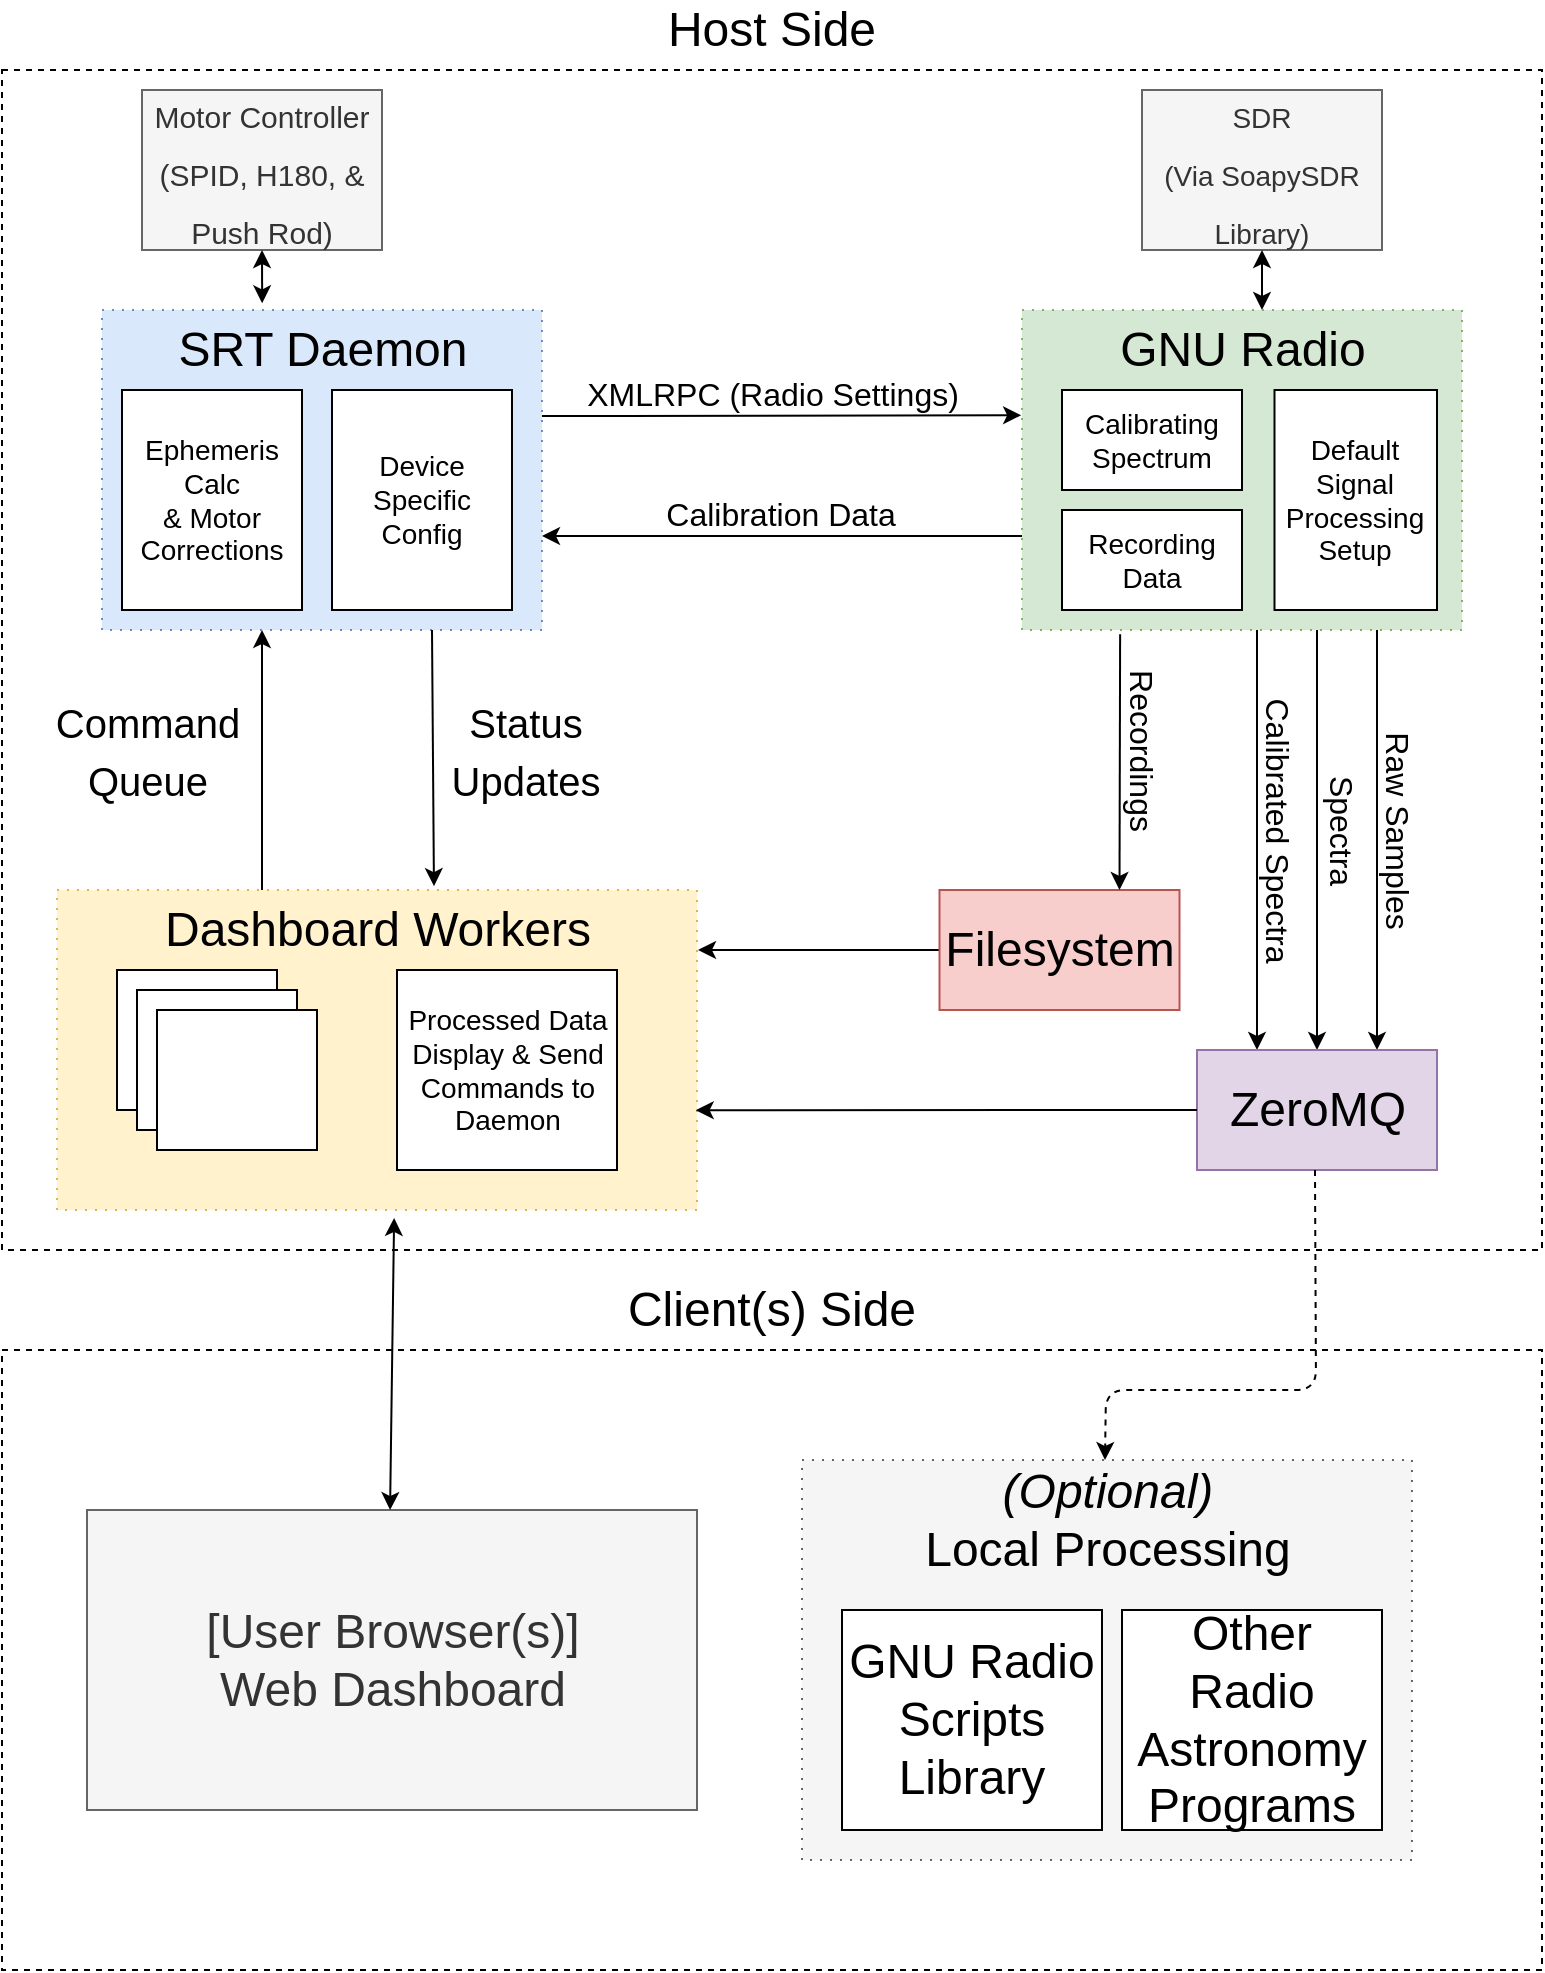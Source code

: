 <mxfile version="13.5.7" type="device"><diagram id="Hy5iFFM532ecu3YAEDol" name="Page-1"><mxGraphModel dx="868" dy="510" grid="1" gridSize="10" guides="1" tooltips="1" connect="1" arrows="1" fold="1" page="1" pageScale="1" pageWidth="850" pageHeight="1100" math="0" shadow="0"><root><mxCell id="0"/><mxCell id="1" parent="0"/><mxCell id="k-o2ERwbe8yGyLf-Kq9v-1" value="" style="rounded=0;whiteSpace=wrap;html=1;dashed=1;" parent="1" vertex="1"><mxGeometry x="40" y="80" width="770" height="590" as="geometry"/></mxCell><mxCell id="k-o2ERwbe8yGyLf-Kq9v-2" value="" style="rounded=0;whiteSpace=wrap;html=1;dashed=1;" parent="1" vertex="1"><mxGeometry x="40" y="720" width="770" height="310" as="geometry"/></mxCell><mxCell id="k-o2ERwbe8yGyLf-Kq9v-3" value="Host Side" style="text;html=1;strokeColor=none;fillColor=none;align=center;verticalAlign=middle;whiteSpace=wrap;rounded=0;dashed=1;fontSize=24;" parent="1" vertex="1"><mxGeometry x="350" y="50" width="150" height="20" as="geometry"/></mxCell><mxCell id="1ljKAbTaJH_yYlInIDAJ-10" value="" style="edgeStyle=orthogonalEdgeStyle;rounded=0;orthogonalLoop=1;jettySize=auto;html=1;" parent="1" source="k-o2ERwbe8yGyLf-Kq9v-5" target="k-o2ERwbe8yGyLf-Kq9v-6" edge="1"><mxGeometry relative="1" as="geometry"><mxPoint x="160" y="410" as="targetPoint"/><Array as="points"><mxPoint x="170" y="390"/><mxPoint x="170" y="390"/></Array></mxGeometry></mxCell><mxCell id="k-o2ERwbe8yGyLf-Kq9v-5" value="&lt;font style=&quot;font-size: 14px&quot;&gt;&lt;br&gt;&lt;/font&gt;" style="rounded=0;whiteSpace=wrap;html=1;dashed=1;fontSize=24;dashPattern=1 4;fillColor=#fff2cc;strokeColor=#d6b656;" parent="1" vertex="1"><mxGeometry x="67.5" y="490" width="320" height="160" as="geometry"/></mxCell><mxCell id="1ljKAbTaJH_yYlInIDAJ-30" value="" style="edgeStyle=orthogonalEdgeStyle;rounded=0;orthogonalLoop=1;jettySize=auto;html=1;entryX=-0.002;entryY=0.329;entryDx=0;entryDy=0;entryPerimeter=0;" parent="1" source="k-o2ERwbe8yGyLf-Kq9v-6" target="1ljKAbTaJH_yYlInIDAJ-6" edge="1"><mxGeometry relative="1" as="geometry"><mxPoint x="390" y="280" as="targetPoint"/><Array as="points"><mxPoint x="350" y="253"/><mxPoint x="350" y="253"/></Array></mxGeometry></mxCell><mxCell id="k-o2ERwbe8yGyLf-Kq9v-6" value="&lt;font style=&quot;font-size: 14px&quot;&gt;&lt;br&gt;&lt;/font&gt;" style="rounded=0;whiteSpace=wrap;html=1;dashed=1;fontSize=24;dashPattern=1 4;fillColor=#dae8fc;strokeColor=#6c8ebf;" parent="1" vertex="1"><mxGeometry x="90" y="200" width="220" height="160" as="geometry"/></mxCell><mxCell id="k-o2ERwbe8yGyLf-Kq9v-10" value="&lt;font style=&quot;font-size: 20px&quot;&gt;Command Queue&lt;/font&gt;" style="text;html=1;strokeColor=none;fillColor=none;align=center;verticalAlign=middle;whiteSpace=wrap;rounded=0;dashed=1;dashPattern=1 4;fontSize=24;" parent="1" vertex="1"><mxGeometry x="72.5" y="390" width="80" height="60" as="geometry"/></mxCell><mxCell id="k-o2ERwbe8yGyLf-Kq9v-11" value="&lt;font style=&quot;font-size: 24px&quot;&gt;Dashboard Workers&lt;/font&gt;" style="text;html=1;strokeColor=none;fillColor=none;align=center;verticalAlign=middle;whiteSpace=wrap;rounded=0;dashed=1;dashPattern=1 4;fontSize=24;" parent="1" vertex="1"><mxGeometry x="108.75" y="500" width="237.5" height="20" as="geometry"/></mxCell><mxCell id="k-o2ERwbe8yGyLf-Kq9v-12" value="" style="rounded=0;whiteSpace=wrap;html=1;fontSize=24;" parent="1" vertex="1"><mxGeometry x="97.5" y="530" width="80" height="70" as="geometry"/></mxCell><mxCell id="k-o2ERwbe8yGyLf-Kq9v-14" value="&lt;font style=&quot;font-size: 15px&quot;&gt;Motor Controller&lt;br&gt;(SPID, H180, &amp;amp; Push Rod)&lt;br&gt;&lt;/font&gt;" style="rounded=0;whiteSpace=wrap;html=1;fontSize=24;fillColor=#f5f5f5;strokeColor=#666666;fontColor=#333333;" parent="1" vertex="1"><mxGeometry x="110" y="90" width="120" height="80" as="geometry"/></mxCell><mxCell id="k-o2ERwbe8yGyLf-Kq9v-15" value="&lt;font style=&quot;font-size: 14px ; line-height: 60%&quot;&gt;SDR&lt;br&gt;(Via SoapySDR Library)&lt;br&gt;&lt;/font&gt;" style="rounded=0;whiteSpace=wrap;html=1;fontSize=24;fillColor=#f5f5f5;strokeColor=#666666;fontColor=#333333;" parent="1" vertex="1"><mxGeometry x="610" y="90" width="120" height="80" as="geometry"/></mxCell><mxCell id="k-o2ERwbe8yGyLf-Kq9v-23" value="" style="endArrow=classic;startArrow=classic;html=1;fontSize=24;exitX=0.5;exitY=1;exitDx=0;exitDy=0;entryX=0.364;entryY=-0.021;entryDx=0;entryDy=0;entryPerimeter=0;" parent="1" source="k-o2ERwbe8yGyLf-Kq9v-14" target="k-o2ERwbe8yGyLf-Kq9v-6" edge="1"><mxGeometry width="50" height="50" relative="1" as="geometry"><mxPoint x="400" y="310" as="sourcePoint"/><mxPoint x="450" y="260" as="targetPoint"/></mxGeometry></mxCell><mxCell id="k-o2ERwbe8yGyLf-Kq9v-25" value="&lt;font style=&quot;font-size: 24px&quot;&gt;SRT Daemon&lt;/font&gt;" style="text;html=1;strokeColor=none;fillColor=none;align=center;verticalAlign=middle;whiteSpace=wrap;rounded=0;dashed=1;dashPattern=1 4;fontSize=24;" parent="1" vertex="1"><mxGeometry x="117.5" y="210" width="165" height="20" as="geometry"/></mxCell><mxCell id="k-o2ERwbe8yGyLf-Kq9v-29" value="&lt;font style=&quot;font-size: 14px&quot;&gt;Ephemeris Calc&lt;br&gt;&amp;amp; Motor Corrections&lt;/font&gt;" style="rounded=0;whiteSpace=wrap;html=1;" parent="1" vertex="1"><mxGeometry x="100" y="240" width="90" height="110" as="geometry"/></mxCell><mxCell id="1ljKAbTaJH_yYlInIDAJ-39" value="" style="edgeStyle=orthogonalEdgeStyle;rounded=0;orthogonalLoop=1;jettySize=auto;html=1;exitX=0;exitY=0.5;exitDx=0;exitDy=0;" parent="1" source="k-o2ERwbe8yGyLf-Kq9v-34" edge="1"><mxGeometry relative="1" as="geometry"><mxPoint x="388" y="520" as="targetPoint"/><Array as="points"/><mxPoint x="499.5" y="519.5" as="sourcePoint"/></mxGeometry></mxCell><mxCell id="k-o2ERwbe8yGyLf-Kq9v-34" value="Filesystem" style="rounded=0;whiteSpace=wrap;html=1;fontSize=24;fillColor=#f8cecc;strokeColor=#b85450;" parent="1" vertex="1"><mxGeometry x="508.75" y="490" width="120" height="60" as="geometry"/></mxCell><mxCell id="k-o2ERwbe8yGyLf-Kq9v-37" value="&lt;font style=&quot;font-size: 14px&quot;&gt;Device Specific Config&lt;/font&gt;" style="rounded=0;whiteSpace=wrap;html=1;" parent="1" vertex="1"><mxGeometry x="205" y="240" width="90" height="110" as="geometry"/></mxCell><mxCell id="k-o2ERwbe8yGyLf-Kq9v-43" value="&lt;font style=&quot;font-size: 16px&quot;&gt;Raw Samples&lt;br&gt;&lt;/font&gt;" style="text;html=1;align=center;verticalAlign=middle;resizable=0;points=[];autosize=1;fontSize=24;rotation=90;" parent="1" vertex="1"><mxGeometry x="685" y="440" width="110" height="40" as="geometry"/></mxCell><mxCell id="k-o2ERwbe8yGyLf-Kq9v-44" value="&lt;font style=&quot;font-size: 16px&quot;&gt;Recordings&lt;/font&gt;" style="text;html=1;align=center;verticalAlign=middle;resizable=0;points=[];autosize=1;fontSize=24;rotation=90;" parent="1" vertex="1"><mxGeometry x="562" y="400" width="100" height="40" as="geometry"/></mxCell><mxCell id="k-o2ERwbe8yGyLf-Kq9v-52" value="" style="rounded=0;whiteSpace=wrap;html=1;fontSize=24;" parent="1" vertex="1"><mxGeometry x="107.5" y="540" width="80" height="70" as="geometry"/></mxCell><mxCell id="k-o2ERwbe8yGyLf-Kq9v-53" value="" style="rounded=0;whiteSpace=wrap;html=1;fontSize=24;" parent="1" vertex="1"><mxGeometry x="117.5" y="550" width="80" height="70" as="geometry"/></mxCell><mxCell id="k-o2ERwbe8yGyLf-Kq9v-54" value="&lt;font style=&quot;font-size: 14px&quot;&gt;Processed Data Display &amp;amp; Send Commands to Daemon&lt;/font&gt;" style="rounded=0;whiteSpace=wrap;html=1;" parent="1" vertex="1"><mxGeometry x="237.5" y="530" width="110" height="100" as="geometry"/></mxCell><mxCell id="k-o2ERwbe8yGyLf-Kq9v-55" value="[User Browser(s)]&lt;br&gt;Web Dashboard" style="rounded=0;whiteSpace=wrap;html=1;fontSize=24;fillColor=#f5f5f5;strokeColor=#666666;fontColor=#333333;" parent="1" vertex="1"><mxGeometry x="82.5" y="800" width="305" height="150" as="geometry"/></mxCell><mxCell id="k-o2ERwbe8yGyLf-Kq9v-56" value="" style="rounded=0;whiteSpace=wrap;html=1;fontSize=24;dashed=1;dashPattern=1 4;fillColor=#f5f5f5;strokeColor=#666666;fontColor=#333333;" parent="1" vertex="1"><mxGeometry x="440" y="775" width="305" height="200" as="geometry"/></mxCell><mxCell id="k-o2ERwbe8yGyLf-Kq9v-59" value="&lt;font style=&quot;font-size: 24px&quot;&gt;&lt;i&gt;(Optional)&lt;/i&gt;&lt;br&gt;Local Processing&lt;/font&gt;" style="text;html=1;strokeColor=none;fillColor=none;align=center;verticalAlign=middle;whiteSpace=wrap;rounded=0;dashed=1;dashPattern=1 4;fontSize=24;" parent="1" vertex="1"><mxGeometry x="472.5" y="775" width="240" height="60" as="geometry"/></mxCell><mxCell id="k-o2ERwbe8yGyLf-Kq9v-61" value="GNU Radio Scripts Library" style="rounded=0;whiteSpace=wrap;html=1;fontSize=24;" parent="1" vertex="1"><mxGeometry x="460" y="850" width="130" height="110" as="geometry"/></mxCell><mxCell id="1ljKAbTaJH_yYlInIDAJ-3" value="" style="endArrow=classic;startArrow=classic;html=1;entryX=0.5;entryY=1;entryDx=0;entryDy=0;" parent="1" target="k-o2ERwbe8yGyLf-Kq9v-15" edge="1"><mxGeometry width="50" height="50" relative="1" as="geometry"><mxPoint x="670" y="200" as="sourcePoint"/><mxPoint x="530" y="120" as="targetPoint"/></mxGeometry></mxCell><mxCell id="1ljKAbTaJH_yYlInIDAJ-20" value="" style="edgeStyle=orthogonalEdgeStyle;rounded=0;orthogonalLoop=1;jettySize=auto;html=1;entryX=0.5;entryY=0;entryDx=0;entryDy=0;" parent="1" source="1ljKAbTaJH_yYlInIDAJ-6" target="pC0leqHjQQaHpuu2AoEX-1" edge="1"><mxGeometry relative="1" as="geometry"><Array as="points"><mxPoint x="698" y="533"/></Array><mxPoint x="533" y="532.5" as="targetPoint"/></mxGeometry></mxCell><mxCell id="1ljKAbTaJH_yYlInIDAJ-6" value="&lt;font style=&quot;font-size: 14px&quot;&gt;&lt;br&gt;&lt;/font&gt;" style="rounded=0;whiteSpace=wrap;html=1;dashed=1;fontSize=24;dashPattern=1 4;fillColor=#d5e8d4;strokeColor=#82b366;" parent="1" vertex="1"><mxGeometry x="550" y="200" width="220" height="160" as="geometry"/></mxCell><mxCell id="k-o2ERwbe8yGyLf-Kq9v-28" value="&lt;font style=&quot;font-size: 14px&quot;&gt;Default Signal Processing Setup&lt;/font&gt;" style="rounded=0;whiteSpace=wrap;html=1;" parent="1" vertex="1"><mxGeometry x="676.25" y="240" width="81.25" height="110" as="geometry"/></mxCell><mxCell id="1ljKAbTaJH_yYlInIDAJ-7" value="&lt;font style=&quot;font-size: 24px&quot;&gt;GNU Radio&lt;/font&gt;" style="text;html=1;strokeColor=none;fillColor=none;align=center;verticalAlign=middle;whiteSpace=wrap;rounded=0;dashed=1;dashPattern=1 4;fontSize=24;" parent="1" vertex="1"><mxGeometry x="597.5" y="210" width="125" height="20" as="geometry"/></mxCell><mxCell id="1ljKAbTaJH_yYlInIDAJ-28" value="" style="endArrow=classic;startArrow=classic;html=1;entryX=0.533;entryY=1.025;entryDx=0;entryDy=0;entryPerimeter=0;" parent="1" edge="1"><mxGeometry width="50" height="50" relative="1" as="geometry"><mxPoint x="234.038" y="800" as="sourcePoint"/><mxPoint x="236.06" y="654" as="targetPoint"/></mxGeometry></mxCell><mxCell id="1ljKAbTaJH_yYlInIDAJ-31" value="&lt;font style=&quot;font-size: 16px&quot;&gt;XMLRPC (Radio Settings)&lt;/font&gt;" style="text;html=1;align=center;verticalAlign=middle;resizable=0;points=[];autosize=1;fontSize=24;" parent="1" vertex="1"><mxGeometry x="325" y="220" width="200" height="40" as="geometry"/></mxCell><mxCell id="1ljKAbTaJH_yYlInIDAJ-35" value="&lt;span style=&quot;font-size: 24px&quot;&gt;Client(s) Side&lt;/span&gt;" style="text;html=1;strokeColor=none;fillColor=none;align=center;verticalAlign=middle;whiteSpace=wrap;rounded=0;" parent="1" vertex="1"><mxGeometry x="329" y="690" width="192" height="20" as="geometry"/></mxCell><mxCell id="qPHU3Wj7vi6-HzC4sboz-2" value="" style="edgeStyle=orthogonalEdgeStyle;rounded=0;orthogonalLoop=1;jettySize=auto;html=1;entryX=0.25;entryY=0;entryDx=0;entryDy=0;" parent="1" source="1ljKAbTaJH_yYlInIDAJ-6" target="pC0leqHjQQaHpuu2AoEX-1" edge="1"><mxGeometry relative="1" as="geometry"><mxPoint x="516" y="363" as="sourcePoint"/><mxPoint x="520" y="532.5" as="targetPoint"/><Array as="points"><mxPoint x="668" y="533"/></Array></mxGeometry></mxCell><mxCell id="qPHU3Wj7vi6-HzC4sboz-3" value="" style="edgeStyle=orthogonalEdgeStyle;rounded=0;orthogonalLoop=1;jettySize=auto;html=1;entryX=0.75;entryY=0;entryDx=0;entryDy=0;" parent="1" source="1ljKAbTaJH_yYlInIDAJ-6" target="pC0leqHjQQaHpuu2AoEX-1" edge="1"><mxGeometry relative="1" as="geometry"><mxPoint x="600" y="420" as="sourcePoint"/><mxPoint x="560" y="532.5" as="targetPoint"/><Array as="points"><mxPoint x="728" y="533"/></Array></mxGeometry></mxCell><mxCell id="qPHU3Wj7vi6-HzC4sboz-6" value="&lt;font style=&quot;font-size: 16px&quot;&gt;Spectra&lt;/font&gt;" style="text;html=1;align=center;verticalAlign=middle;resizable=0;points=[];autosize=1;fontSize=24;rotation=90;" parent="1" vertex="1"><mxGeometry x="677" y="440" width="70" height="40" as="geometry"/></mxCell><mxCell id="qPHU3Wj7vi6-HzC4sboz-7" value="&lt;font style=&quot;font-size: 16px&quot;&gt;Calibrated Spectra&lt;/font&gt;" style="text;html=1;align=center;verticalAlign=middle;resizable=0;points=[];autosize=1;fontSize=24;rotation=90;" parent="1" vertex="1"><mxGeometry x="605" y="440" width="150" height="40" as="geometry"/></mxCell><mxCell id="pC0leqHjQQaHpuu2AoEX-1" value="ZeroMQ" style="rounded=0;whiteSpace=wrap;html=1;fontSize=24;fillColor=#e1d5e7;strokeColor=#9673a6;" vertex="1" parent="1"><mxGeometry x="637.5" y="570" width="120" height="60" as="geometry"/></mxCell><mxCell id="pC0leqHjQQaHpuu2AoEX-3" value="&lt;font style=&quot;font-size: 14px&quot;&gt;Recording&lt;br&gt;Data&lt;/font&gt;" style="rounded=0;whiteSpace=wrap;html=1;" vertex="1" parent="1"><mxGeometry x="570" y="300" width="90" height="50" as="geometry"/></mxCell><mxCell id="pC0leqHjQQaHpuu2AoEX-4" value="&lt;font style=&quot;font-size: 14px&quot;&gt;Calibrating&lt;br&gt;Spectrum&lt;/font&gt;" style="rounded=0;whiteSpace=wrap;html=1;" vertex="1" parent="1"><mxGeometry x="570" y="240" width="90" height="50" as="geometry"/></mxCell><mxCell id="pC0leqHjQQaHpuu2AoEX-5" style="edgeStyle=orthogonalEdgeStyle;rounded=0;orthogonalLoop=1;jettySize=auto;html=1;exitX=0.5;exitY=1;exitDx=0;exitDy=0;" edge="1" parent="1" source="1ljKAbTaJH_yYlInIDAJ-7" target="1ljKAbTaJH_yYlInIDAJ-7"><mxGeometry relative="1" as="geometry"/></mxCell><mxCell id="pC0leqHjQQaHpuu2AoEX-7" value="" style="endArrow=classic;html=1;entryX=0.75;entryY=0;entryDx=0;entryDy=0;exitX=0.223;exitY=1.013;exitDx=0;exitDy=0;exitPerimeter=0;" edge="1" parent="1" source="1ljKAbTaJH_yYlInIDAJ-6" target="k-o2ERwbe8yGyLf-Kq9v-34"><mxGeometry width="50" height="50" relative="1" as="geometry"><mxPoint x="600" y="470" as="sourcePoint"/><mxPoint x="650" y="420" as="targetPoint"/></mxGeometry></mxCell><mxCell id="pC0leqHjQQaHpuu2AoEX-8" value="" style="endArrow=classic;html=1;exitX=0;exitY=0.5;exitDx=0;exitDy=0;entryX=0.998;entryY=0.688;entryDx=0;entryDy=0;entryPerimeter=0;" edge="1" parent="1" source="pC0leqHjQQaHpuu2AoEX-1" target="k-o2ERwbe8yGyLf-Kq9v-5"><mxGeometry width="50" height="50" relative="1" as="geometry"><mxPoint x="500" y="640" as="sourcePoint"/><mxPoint x="550" y="590" as="targetPoint"/></mxGeometry></mxCell><mxCell id="pC0leqHjQQaHpuu2AoEX-9" value="" style="endArrow=classic;html=1;exitX=0.75;exitY=1;exitDx=0;exitDy=0;entryX=0.589;entryY=-0.012;entryDx=0;entryDy=0;entryPerimeter=0;" edge="1" parent="1" source="k-o2ERwbe8yGyLf-Kq9v-6" target="k-o2ERwbe8yGyLf-Kq9v-5"><mxGeometry width="50" height="50" relative="1" as="geometry"><mxPoint x="280" y="460" as="sourcePoint"/><mxPoint x="330" y="410" as="targetPoint"/></mxGeometry></mxCell><mxCell id="pC0leqHjQQaHpuu2AoEX-10" value="&lt;font style=&quot;font-size: 20px&quot;&gt;Status Updates&lt;/font&gt;" style="text;html=1;strokeColor=none;fillColor=none;align=center;verticalAlign=middle;whiteSpace=wrap;rounded=0;dashed=1;dashPattern=1 4;fontSize=24;" vertex="1" parent="1"><mxGeometry x="261.5" y="390" width="80" height="60" as="geometry"/></mxCell><mxCell id="pC0leqHjQQaHpuu2AoEX-11" value="" style="endArrow=classic;html=1;exitX=0;exitY=0.706;exitDx=0;exitDy=0;exitPerimeter=0;entryX=1;entryY=0.706;entryDx=0;entryDy=0;entryPerimeter=0;" edge="1" parent="1" source="1ljKAbTaJH_yYlInIDAJ-6" target="k-o2ERwbe8yGyLf-Kq9v-6"><mxGeometry width="50" height="50" relative="1" as="geometry"><mxPoint x="410" y="370" as="sourcePoint"/><mxPoint x="460" y="320" as="targetPoint"/></mxGeometry></mxCell><mxCell id="pC0leqHjQQaHpuu2AoEX-12" value="&lt;font style=&quot;font-size: 16px&quot;&gt;Calibration Data&lt;/font&gt;" style="text;html=1;align=center;verticalAlign=middle;resizable=0;points=[];autosize=1;fontSize=24;" vertex="1" parent="1"><mxGeometry x="364" y="280" width="130" height="40" as="geometry"/></mxCell><mxCell id="pC0leqHjQQaHpuu2AoEX-14" value="" style="endArrow=classic;html=1;exitX=0.5;exitY=1;exitDx=0;exitDy=0;entryX=0.5;entryY=0;entryDx=0;entryDy=0;dashed=1;" edge="1" parent="1"><mxGeometry width="50" height="50" relative="1" as="geometry"><mxPoint x="696.5" y="630" as="sourcePoint"/><mxPoint x="591.5" y="775" as="targetPoint"/><Array as="points"><mxPoint x="697" y="740"/><mxPoint x="592" y="740"/></Array></mxGeometry></mxCell><mxCell id="pC0leqHjQQaHpuu2AoEX-15" value="Other Radio Astronomy Programs" style="rounded=0;whiteSpace=wrap;html=1;fontSize=24;" vertex="1" parent="1"><mxGeometry x="600" y="850" width="130" height="110" as="geometry"/></mxCell></root></mxGraphModel></diagram></mxfile>